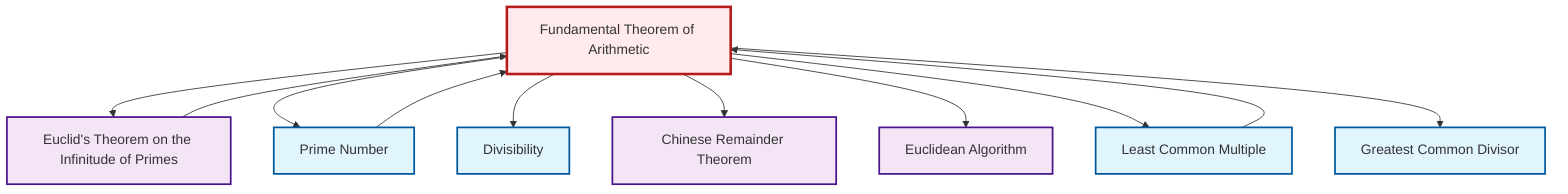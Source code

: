 graph TD
    classDef definition fill:#e1f5fe,stroke:#01579b,stroke-width:2px
    classDef theorem fill:#f3e5f5,stroke:#4a148c,stroke-width:2px
    classDef axiom fill:#fff3e0,stroke:#e65100,stroke-width:2px
    classDef example fill:#e8f5e9,stroke:#1b5e20,stroke-width:2px
    classDef current fill:#ffebee,stroke:#b71c1c,stroke-width:3px
    thm-fundamental-arithmetic["Fundamental Theorem of Arithmetic"]:::theorem
    def-prime["Prime Number"]:::definition
    def-divisibility["Divisibility"]:::definition
    thm-chinese-remainder["Chinese Remainder Theorem"]:::theorem
    def-lcm["Least Common Multiple"]:::definition
    thm-euclid-infinitude-primes["Euclid's Theorem on the Infinitude of Primes"]:::theorem
    thm-euclidean-algorithm["Euclidean Algorithm"]:::theorem
    def-gcd["Greatest Common Divisor"]:::definition
    thm-fundamental-arithmetic --> thm-euclid-infinitude-primes
    def-lcm --> thm-fundamental-arithmetic
    thm-fundamental-arithmetic --> def-prime
    thm-fundamental-arithmetic --> def-divisibility
    thm-euclid-infinitude-primes --> thm-fundamental-arithmetic
    thm-fundamental-arithmetic --> thm-chinese-remainder
    thm-fundamental-arithmetic --> thm-euclidean-algorithm
    thm-fundamental-arithmetic --> def-lcm
    thm-fundamental-arithmetic --> def-gcd
    def-prime --> thm-fundamental-arithmetic
    class thm-fundamental-arithmetic current